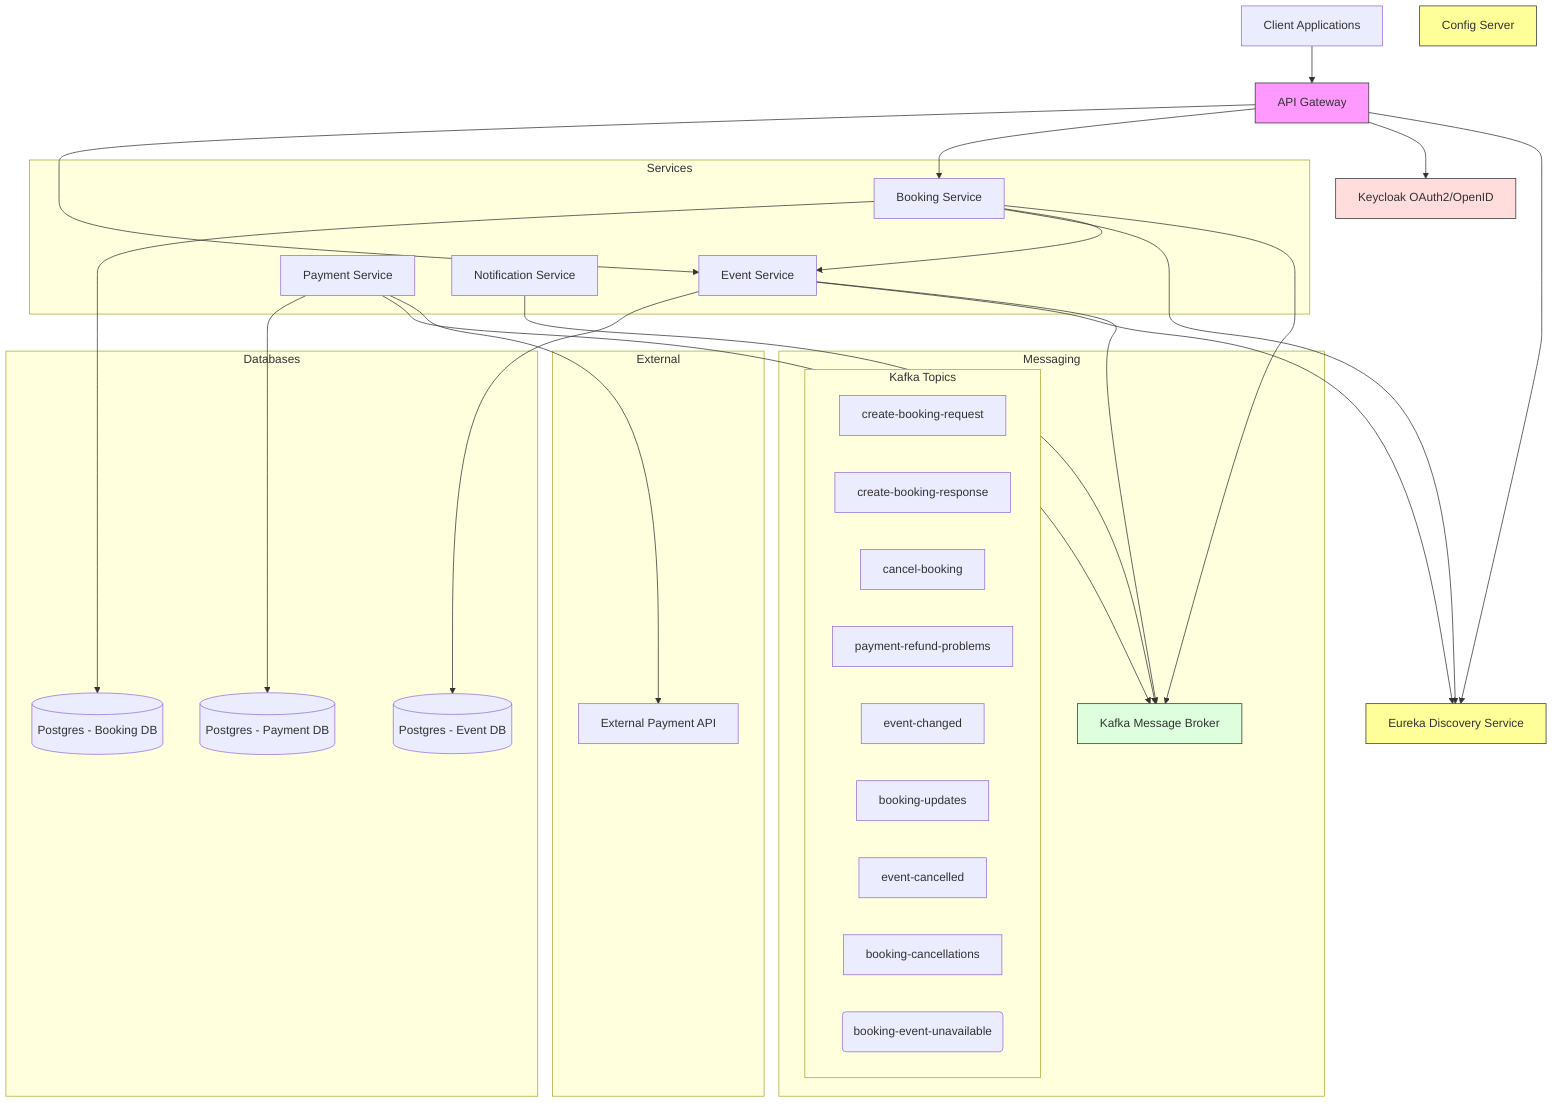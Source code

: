 graph TB
    Client[Client Applications]
    Gateway[API Gateway]
    Config[Config Server]
    Eureka[Eureka Discovery Service]
    Keycloak[Keycloak OAuth2/OpenID]
    
    subgraph Services
        EventService[Event Service]
        BookingService[Booking Service]
        PaymentService[Payment Service]
        NotificationService[Notification Service]
    end
    
    subgraph Databases
        EventDB[(Postgres - Event DB)]
        BookingDB[(Postgres - Booking DB)]
        PaymentDB[(Postgres - Payment DB)]
    end
    
    subgraph Messaging
        Kafka[Kafka Message Broker]
        
        subgraph Kafka Topics
            topic1[create-booking-request]
            topic2[create-booking-response]
            topic3[cancel-booking]
            topic4[payment-refund-problems]
            topic5[event-changed]
            topic6[booking-updates]
            topic7[event-cancelled]
            topic8[booking-cancellations]
            topic9(booking-event-unavailable)
        end
    end
    
    subgraph External
        PaymentAPI[External Payment API]
    end
    
    Client --> Gateway
    Gateway --> EventService
    Gateway --> BookingService
    
    Gateway --> Keycloak
    
    EventService --> EventDB
    BookingService --> BookingDB
    PaymentService --> PaymentDB
    
    EventService --> Eureka
    BookingService --> Eureka
    Gateway --> Eureka
    
    BookingService --> EventService
    
    BookingService --> Kafka
    PaymentService --> Kafka
    NotificationService --> Kafka
    EventService --> Kafka
    
    PaymentService --> PaymentAPI
    
    style Gateway fill:#f9f,stroke:#333
    style Eureka fill:#ff9,stroke:#333
    style Config fill:#ff9,stroke:#333
    style Kafka fill:#dfd,stroke:#333
    style Keycloak fill:#fdd,stroke:#333